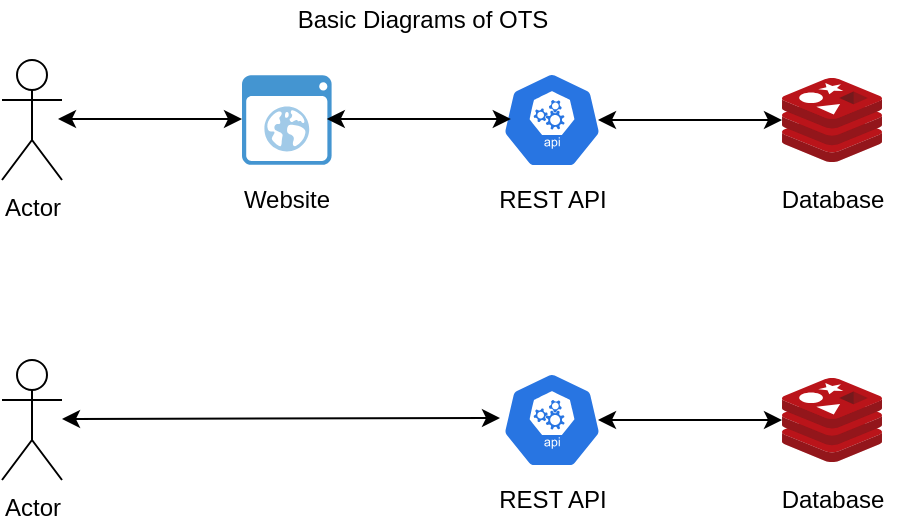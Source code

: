 <mxfile version="13.6.5" type="device"><diagram id="6NeI9OD8JeT7I1EGHVDT" name="Page-1"><mxGraphModel dx="1422" dy="762" grid="1" gridSize="10" guides="1" tooltips="1" connect="1" arrows="1" fold="1" page="1" pageScale="1" pageWidth="827" pageHeight="1169" math="0" shadow="0"><root><mxCell id="0"/><mxCell id="1" parent="0"/><mxCell id="ZJ1CF0Y_C3JcqfT2z0zr-1" value="Actor" style="shape=umlActor;verticalLabelPosition=bottom;verticalAlign=top;html=1;outlineConnect=0;" vertex="1" parent="1"><mxGeometry x="40" y="40" width="30" height="60" as="geometry"/></mxCell><mxCell id="ZJ1CF0Y_C3JcqfT2z0zr-2" value="" style="shadow=0;dashed=0;html=1;strokeColor=none;fillColor=#4495D1;labelPosition=center;verticalLabelPosition=bottom;verticalAlign=top;align=center;outlineConnect=0;shape=mxgraph.veeam.2d.web_ui;" vertex="1" parent="1"><mxGeometry x="160" y="47.6" width="44.8" height="44.8" as="geometry"/></mxCell><mxCell id="ZJ1CF0Y_C3JcqfT2z0zr-4" value="" style="html=1;dashed=0;whitespace=wrap;fillColor=#2875E2;strokeColor=#ffffff;points=[[0.005,0.63,0],[0.1,0.2,0],[0.9,0.2,0],[0.5,0,0],[0.995,0.63,0],[0.72,0.99,0],[0.5,1,0],[0.28,0.99,0]];shape=mxgraph.kubernetes.icon;prIcon=api" vertex="1" parent="1"><mxGeometry x="290" y="46" width="50" height="48" as="geometry"/></mxCell><mxCell id="ZJ1CF0Y_C3JcqfT2z0zr-6" value="" style="aspect=fixed;html=1;points=[];align=center;image;fontSize=12;image=img/lib/mscae/Cache_Redis_Product.svg;" vertex="1" parent="1"><mxGeometry x="430" y="49.0" width="50" height="42" as="geometry"/></mxCell><mxCell id="ZJ1CF0Y_C3JcqfT2z0zr-8" value="REST API" style="text;html=1;align=center;verticalAlign=middle;resizable=0;points=[];autosize=1;" vertex="1" parent="1"><mxGeometry x="280" y="100" width="70" height="20" as="geometry"/></mxCell><mxCell id="ZJ1CF0Y_C3JcqfT2z0zr-9" value="Database" style="text;html=1;align=center;verticalAlign=middle;resizable=0;points=[];autosize=1;" vertex="1" parent="1"><mxGeometry x="420" y="100" width="70" height="20" as="geometry"/></mxCell><mxCell id="ZJ1CF0Y_C3JcqfT2z0zr-10" value="Website" style="text;html=1;align=center;verticalAlign=middle;resizable=0;points=[];autosize=1;" vertex="1" parent="1"><mxGeometry x="152.4" y="100" width="60" height="20" as="geometry"/></mxCell><mxCell id="ZJ1CF0Y_C3JcqfT2z0zr-14" value="Basic Diagrams of OTS" style="text;html=1;align=center;verticalAlign=middle;resizable=0;points=[];autosize=1;" vertex="1" parent="1"><mxGeometry x="180" y="10" width="140" height="20" as="geometry"/></mxCell><mxCell id="ZJ1CF0Y_C3JcqfT2z0zr-28" value="" style="endArrow=classic;startArrow=classic;html=1;exitX=0.96;exitY=0.5;exitDx=0;exitDy=0;exitPerimeter=0;" edge="1" parent="1" source="ZJ1CF0Y_C3JcqfT2z0zr-4"><mxGeometry width="50" height="50" relative="1" as="geometry"><mxPoint x="380" y="120" as="sourcePoint"/><mxPoint x="430" y="70" as="targetPoint"/></mxGeometry></mxCell><mxCell id="ZJ1CF0Y_C3JcqfT2z0zr-29" value="" style="endArrow=classic;startArrow=classic;html=1;exitX=0.96;exitY=0.5;exitDx=0;exitDy=0;exitPerimeter=0;" edge="1" parent="1"><mxGeometry width="50" height="50" relative="1" as="geometry"><mxPoint x="202.4" y="69.5" as="sourcePoint"/><mxPoint x="294.4" y="69.5" as="targetPoint"/></mxGeometry></mxCell><mxCell id="ZJ1CF0Y_C3JcqfT2z0zr-30" value="" style="endArrow=classic;startArrow=classic;html=1;exitX=0.96;exitY=0.5;exitDx=0;exitDy=0;exitPerimeter=0;" edge="1" parent="1"><mxGeometry width="50" height="50" relative="1" as="geometry"><mxPoint x="68.0" y="69.5" as="sourcePoint"/><mxPoint x="160.0" y="69.5" as="targetPoint"/></mxGeometry></mxCell><mxCell id="ZJ1CF0Y_C3JcqfT2z0zr-31" value="Actor" style="shape=umlActor;verticalLabelPosition=bottom;verticalAlign=top;html=1;outlineConnect=0;" vertex="1" parent="1"><mxGeometry x="40" y="190" width="30" height="60" as="geometry"/></mxCell><mxCell id="ZJ1CF0Y_C3JcqfT2z0zr-33" value="" style="html=1;dashed=0;whitespace=wrap;fillColor=#2875E2;strokeColor=#ffffff;points=[[0.005,0.63,0],[0.1,0.2,0],[0.9,0.2,0],[0.5,0,0],[0.995,0.63,0],[0.72,0.99,0],[0.5,1,0],[0.28,0.99,0]];shape=mxgraph.kubernetes.icon;prIcon=api" vertex="1" parent="1"><mxGeometry x="290" y="196" width="50" height="48" as="geometry"/></mxCell><mxCell id="ZJ1CF0Y_C3JcqfT2z0zr-34" value="" style="aspect=fixed;html=1;points=[];align=center;image;fontSize=12;image=img/lib/mscae/Cache_Redis_Product.svg;" vertex="1" parent="1"><mxGeometry x="430" y="199.0" width="50" height="42" as="geometry"/></mxCell><mxCell id="ZJ1CF0Y_C3JcqfT2z0zr-35" value="REST API" style="text;html=1;align=center;verticalAlign=middle;resizable=0;points=[];autosize=1;" vertex="1" parent="1"><mxGeometry x="280" y="250" width="70" height="20" as="geometry"/></mxCell><mxCell id="ZJ1CF0Y_C3JcqfT2z0zr-36" value="Database" style="text;html=1;align=center;verticalAlign=middle;resizable=0;points=[];autosize=1;" vertex="1" parent="1"><mxGeometry x="420" y="250" width="70" height="20" as="geometry"/></mxCell><mxCell id="ZJ1CF0Y_C3JcqfT2z0zr-38" value="" style="endArrow=classic;startArrow=classic;html=1;exitX=0.96;exitY=0.5;exitDx=0;exitDy=0;exitPerimeter=0;" edge="1" parent="1" source="ZJ1CF0Y_C3JcqfT2z0zr-33"><mxGeometry width="50" height="50" relative="1" as="geometry"><mxPoint x="380" y="270" as="sourcePoint"/><mxPoint x="430" y="220" as="targetPoint"/></mxGeometry></mxCell><mxCell id="ZJ1CF0Y_C3JcqfT2z0zr-39" value="" style="endArrow=classic;startArrow=classic;html=1;exitX=0.96;exitY=0.5;exitDx=0;exitDy=0;exitPerimeter=0;entryX=-0.02;entryY=0.479;entryDx=0;entryDy=0;entryPerimeter=0;" edge="1" parent="1" target="ZJ1CF0Y_C3JcqfT2z0zr-33"><mxGeometry width="50" height="50" relative="1" as="geometry"><mxPoint x="70.0" y="219.5" as="sourcePoint"/><mxPoint x="162.0" y="219.5" as="targetPoint"/></mxGeometry></mxCell></root></mxGraphModel></diagram></mxfile>